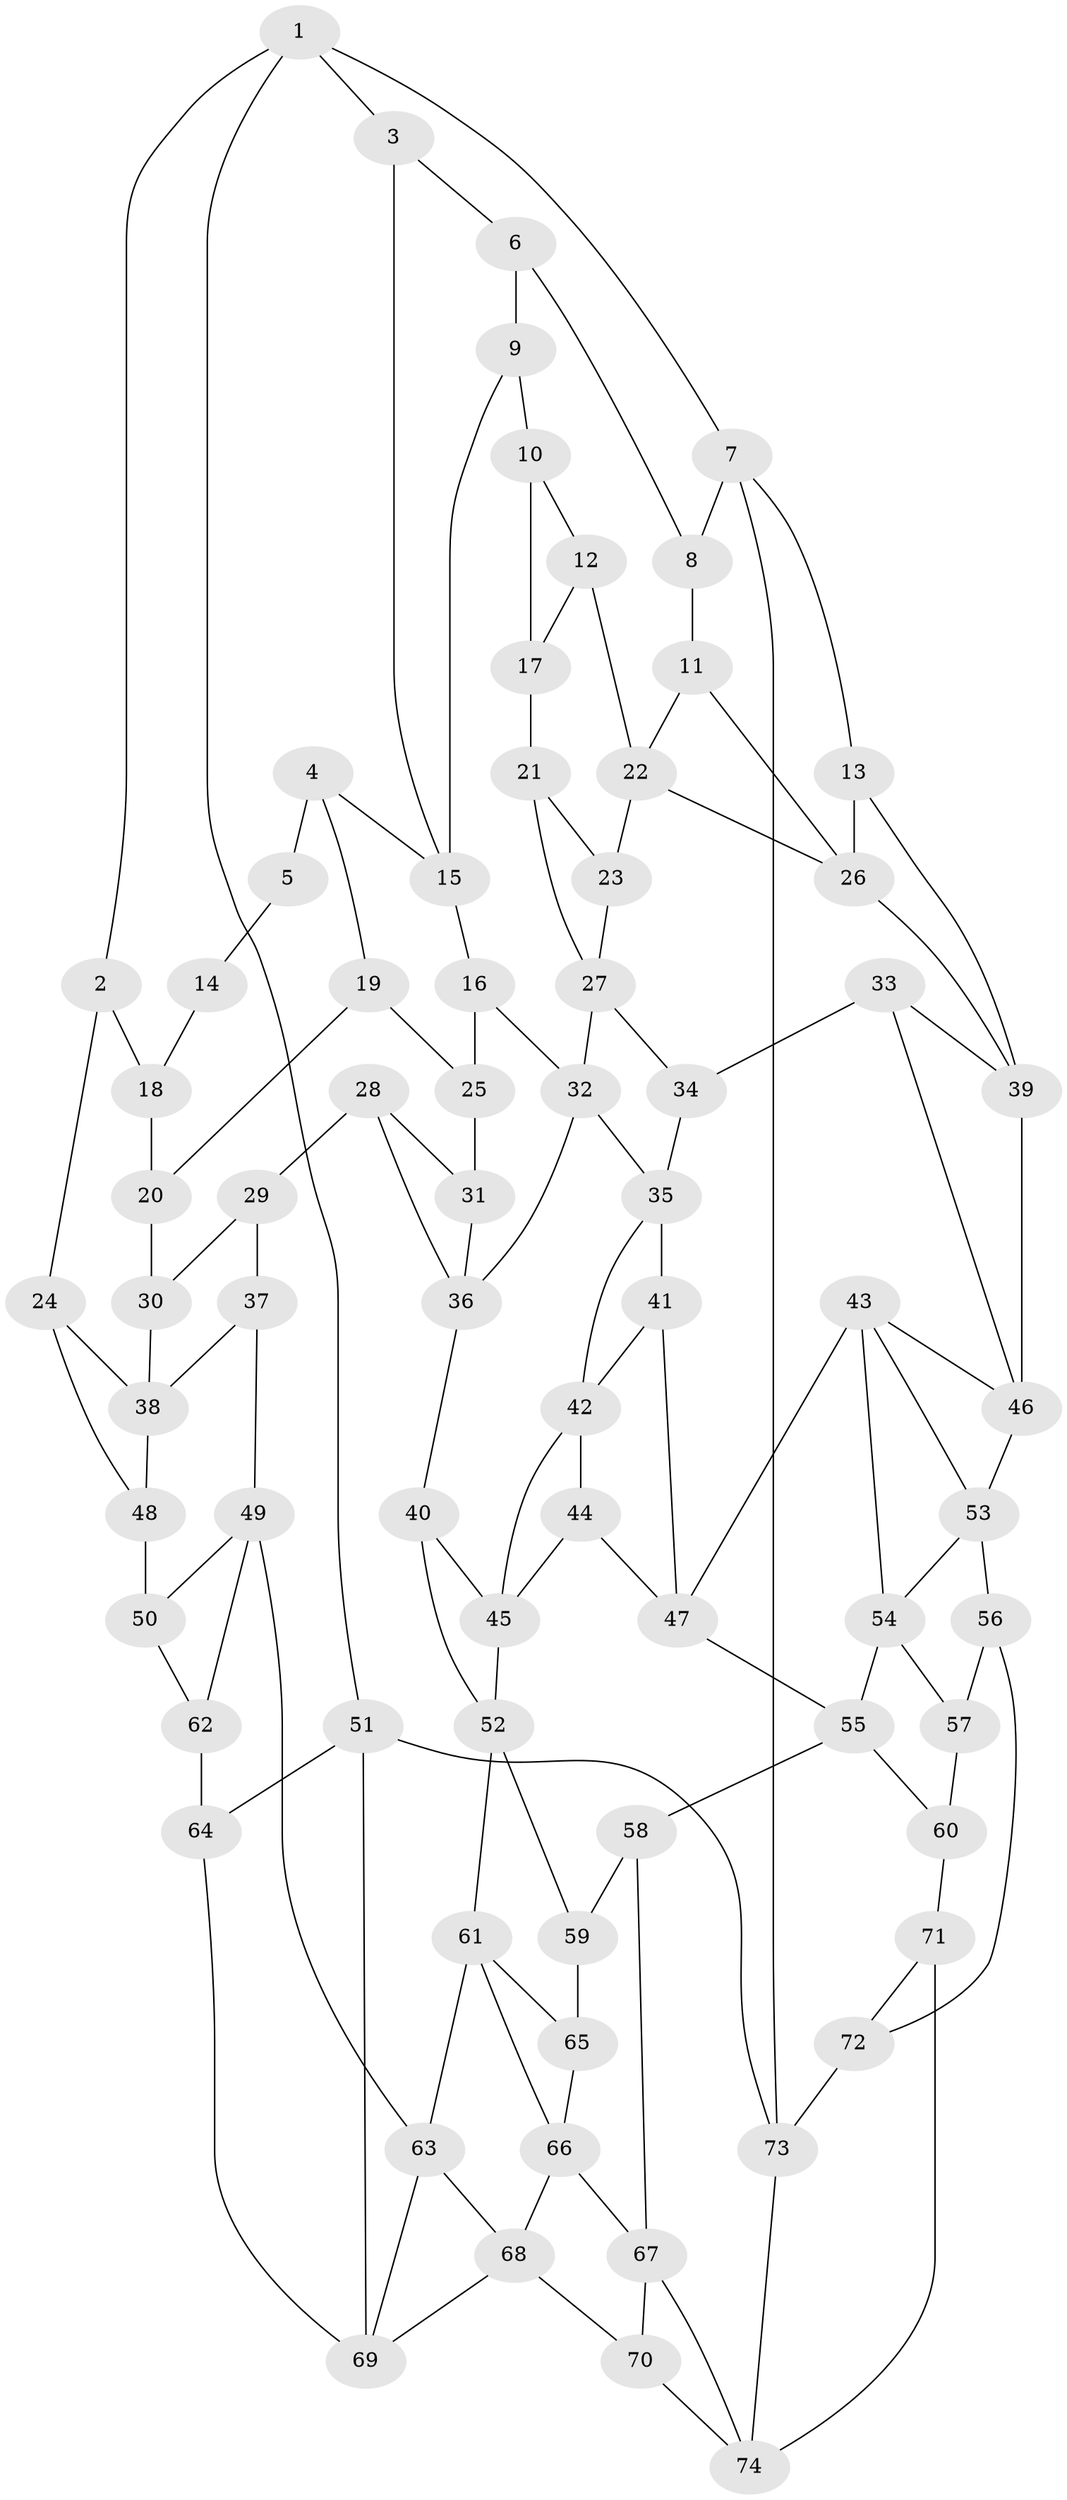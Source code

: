 // original degree distribution, {3: 0.03278688524590164, 6: 0.22131147540983606, 5: 0.5409836065573771, 4: 0.20491803278688525}
// Generated by graph-tools (version 1.1) at 2025/38/03/04/25 23:38:33]
// undirected, 74 vertices, 125 edges
graph export_dot {
  node [color=gray90,style=filled];
  1;
  2;
  3;
  4;
  5;
  6;
  7;
  8;
  9;
  10;
  11;
  12;
  13;
  14;
  15;
  16;
  17;
  18;
  19;
  20;
  21;
  22;
  23;
  24;
  25;
  26;
  27;
  28;
  29;
  30;
  31;
  32;
  33;
  34;
  35;
  36;
  37;
  38;
  39;
  40;
  41;
  42;
  43;
  44;
  45;
  46;
  47;
  48;
  49;
  50;
  51;
  52;
  53;
  54;
  55;
  56;
  57;
  58;
  59;
  60;
  61;
  62;
  63;
  64;
  65;
  66;
  67;
  68;
  69;
  70;
  71;
  72;
  73;
  74;
  1 -- 2 [weight=1.0];
  1 -- 3 [weight=1.0];
  1 -- 7 [weight=1.0];
  1 -- 51 [weight=1.0];
  2 -- 18 [weight=1.0];
  2 -- 24 [weight=1.0];
  3 -- 6 [weight=1.0];
  3 -- 15 [weight=1.0];
  4 -- 5 [weight=1.0];
  4 -- 15 [weight=1.0];
  4 -- 19 [weight=1.0];
  5 -- 14 [weight=2.0];
  6 -- 8 [weight=1.0];
  6 -- 9 [weight=1.0];
  7 -- 8 [weight=1.0];
  7 -- 13 [weight=1.0];
  7 -- 73 [weight=1.0];
  8 -- 11 [weight=1.0];
  9 -- 10 [weight=1.0];
  9 -- 15 [weight=1.0];
  10 -- 12 [weight=1.0];
  10 -- 17 [weight=1.0];
  11 -- 22 [weight=1.0];
  11 -- 26 [weight=1.0];
  12 -- 17 [weight=1.0];
  12 -- 22 [weight=1.0];
  13 -- 26 [weight=1.0];
  13 -- 39 [weight=1.0];
  14 -- 18 [weight=2.0];
  15 -- 16 [weight=1.0];
  16 -- 25 [weight=1.0];
  16 -- 32 [weight=1.0];
  17 -- 21 [weight=2.0];
  18 -- 20 [weight=1.0];
  19 -- 20 [weight=1.0];
  19 -- 25 [weight=1.0];
  20 -- 30 [weight=2.0];
  21 -- 23 [weight=1.0];
  21 -- 27 [weight=1.0];
  22 -- 23 [weight=1.0];
  22 -- 26 [weight=1.0];
  23 -- 27 [weight=1.0];
  24 -- 38 [weight=1.0];
  24 -- 48 [weight=1.0];
  25 -- 31 [weight=2.0];
  26 -- 39 [weight=1.0];
  27 -- 32 [weight=1.0];
  27 -- 34 [weight=1.0];
  28 -- 29 [weight=1.0];
  28 -- 31 [weight=1.0];
  28 -- 36 [weight=1.0];
  29 -- 30 [weight=1.0];
  29 -- 37 [weight=1.0];
  30 -- 38 [weight=1.0];
  31 -- 36 [weight=1.0];
  32 -- 35 [weight=1.0];
  32 -- 36 [weight=1.0];
  33 -- 34 [weight=1.0];
  33 -- 39 [weight=1.0];
  33 -- 46 [weight=1.0];
  34 -- 35 [weight=1.0];
  35 -- 41 [weight=1.0];
  35 -- 42 [weight=1.0];
  36 -- 40 [weight=1.0];
  37 -- 38 [weight=1.0];
  37 -- 49 [weight=1.0];
  38 -- 48 [weight=1.0];
  39 -- 46 [weight=1.0];
  40 -- 45 [weight=1.0];
  40 -- 52 [weight=1.0];
  41 -- 42 [weight=1.0];
  41 -- 47 [weight=1.0];
  42 -- 44 [weight=1.0];
  42 -- 45 [weight=1.0];
  43 -- 46 [weight=1.0];
  43 -- 47 [weight=1.0];
  43 -- 53 [weight=1.0];
  43 -- 54 [weight=1.0];
  44 -- 45 [weight=1.0];
  44 -- 47 [weight=1.0];
  45 -- 52 [weight=1.0];
  46 -- 53 [weight=1.0];
  47 -- 55 [weight=1.0];
  48 -- 50 [weight=2.0];
  49 -- 50 [weight=1.0];
  49 -- 62 [weight=1.0];
  49 -- 63 [weight=1.0];
  50 -- 62 [weight=1.0];
  51 -- 64 [weight=1.0];
  51 -- 69 [weight=1.0];
  51 -- 73 [weight=1.0];
  52 -- 59 [weight=1.0];
  52 -- 61 [weight=1.0];
  53 -- 54 [weight=1.0];
  53 -- 56 [weight=1.0];
  54 -- 55 [weight=1.0];
  54 -- 57 [weight=1.0];
  55 -- 58 [weight=1.0];
  55 -- 60 [weight=1.0];
  56 -- 57 [weight=1.0];
  56 -- 72 [weight=1.0];
  57 -- 60 [weight=2.0];
  58 -- 59 [weight=1.0];
  58 -- 67 [weight=1.0];
  59 -- 65 [weight=2.0];
  60 -- 71 [weight=1.0];
  61 -- 63 [weight=1.0];
  61 -- 65 [weight=1.0];
  61 -- 66 [weight=1.0];
  62 -- 64 [weight=2.0];
  63 -- 68 [weight=1.0];
  63 -- 69 [weight=1.0];
  64 -- 69 [weight=1.0];
  65 -- 66 [weight=1.0];
  66 -- 67 [weight=1.0];
  66 -- 68 [weight=1.0];
  67 -- 70 [weight=1.0];
  67 -- 74 [weight=1.0];
  68 -- 69 [weight=1.0];
  68 -- 70 [weight=1.0];
  70 -- 74 [weight=1.0];
  71 -- 72 [weight=1.0];
  71 -- 74 [weight=1.0];
  72 -- 73 [weight=2.0];
  73 -- 74 [weight=1.0];
}
